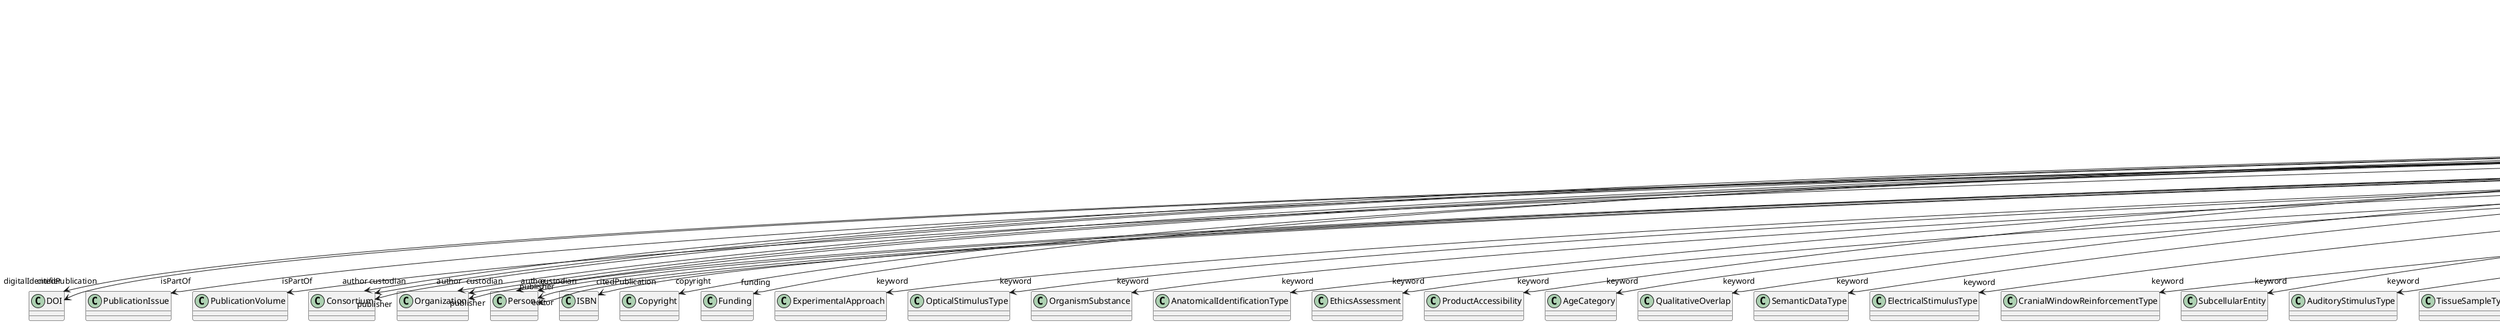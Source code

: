 @startuml
class ScholarlyArticle {
+digitalIdentifier
+isPartOf
+pagination
+abstract
+author
+citedPublication
+copyright
+creationDate
+custodian
+editor
+funding
+IRI
+keyword
+license
+modificationDate
+name
+publicationDate
+publisher
+versionIdentifier

}
ScholarlyArticle -d-> "digitalIdentifier" DOI
ScholarlyArticle -d-> "isPartOf" PublicationIssue
ScholarlyArticle -d-> "isPartOf" PublicationVolume
ScholarlyArticle -d-> "author" Consortium
ScholarlyArticle -d-> "author" Organization
ScholarlyArticle -d-> "author" Person
ScholarlyArticle -d-> "citedPublication" DOI
ScholarlyArticle -d-> "citedPublication" ISBN
ScholarlyArticle -d-> "copyright" Copyright
ScholarlyArticle -d-> "custodian" Consortium
ScholarlyArticle -d-> "custodian" Organization
ScholarlyArticle -d-> "custodian" Person
ScholarlyArticle -d-> "editor" Person
ScholarlyArticle -d-> "funding" Funding
ScholarlyArticle -d-> "keyword" ExperimentalApproach
ScholarlyArticle -d-> "keyword" OpticalStimulusType
ScholarlyArticle -d-> "keyword" OrganismSubstance
ScholarlyArticle -d-> "keyword" AnatomicalIdentificationType
ScholarlyArticle -d-> "keyword" EthicsAssessment
ScholarlyArticle -d-> "keyword" ProductAccessibility
ScholarlyArticle -d-> "keyword" AgeCategory
ScholarlyArticle -d-> "keyword" QualitativeOverlap
ScholarlyArticle -d-> "keyword" SemanticDataType
ScholarlyArticle -d-> "keyword" ElectricalStimulusType
ScholarlyArticle -d-> "keyword" CranialWindowReinforcementType
ScholarlyArticle -d-> "keyword" SubcellularEntity
ScholarlyArticle -d-> "keyword" AuditoryStimulusType
ScholarlyArticle -d-> "keyword" TissueSampleType
ScholarlyArticle -d-> "keyword" OlfactoryStimulusType
ScholarlyArticle -d-> "keyword" DiseaseModel
ScholarlyArticle -d-> "keyword" ContributionType
ScholarlyArticle -d-> "keyword" AtlasType
ScholarlyArticle -d-> "keyword" MeasuredSignalType
ScholarlyArticle -d-> "keyword" ActionStatusType
ScholarlyArticle -d-> "keyword" Disease
ScholarlyArticle -d-> "keyword" Service
ScholarlyArticle -d-> "keyword" AnatomicalAxesOrientation
ScholarlyArticle -d-> "keyword" Species
ScholarlyArticle -d-> "keyword" TypeOfUncertainty
ScholarlyArticle -d-> "keyword" Laterality
ScholarlyArticle -d-> "keyword" CranialWindowConstructionType
ScholarlyArticle -d-> "keyword" OperatingDevice
ScholarlyArticle -d-> "keyword" ModelScope
ScholarlyArticle -d-> "keyword" UBERONParcellation
ScholarlyArticle -d-> "keyword" PatchClampVariation
ScholarlyArticle -d-> "keyword" BreedingType
ScholarlyArticle -d-> "keyword" Language
ScholarlyArticle -d-> "keyword" SoftwareApplicationCategory
ScholarlyArticle -d-> "keyword" MeasuredQuantity
ScholarlyArticle -d-> "keyword" BiologicalOrder
ScholarlyArticle -d-> "keyword" MetaDataModelType
ScholarlyArticle -d-> "keyword" Terminology
ScholarlyArticle -d-> "keyword" DeviceType
ScholarlyArticle -d-> "keyword" CriteriaQualityType
ScholarlyArticle -d-> "keyword" AnatomicalPlane
ScholarlyArticle -d-> "keyword" BiologicalProcess
ScholarlyArticle -d-> "keyword" CellType
ScholarlyArticle -d-> "keyword" OrganismSystem
ScholarlyArticle -d-> "keyword" PreparationType
ScholarlyArticle -d-> "keyword" LearningResourceType
ScholarlyArticle -d-> "keyword" StimulationApproach
ScholarlyArticle -d-> "keyword" Organ
ScholarlyArticle -d-> "keyword" DifferenceMeasure
ScholarlyArticle -d-> "keyword" SetupType
ScholarlyArticle -d-> "keyword" GeneticStrainType
ScholarlyArticle -d-> "keyword" CellCultureType
ScholarlyArticle -d-> "keyword" Handedness
ScholarlyArticle -d-> "keyword" MolecularEntity
ScholarlyArticle -d-> "keyword" OperatingSystem
ScholarlyArticle -d-> "keyword" FileBundleGrouping
ScholarlyArticle -d-> "keyword" ModelAbstractionLevel
ScholarlyArticle -d-> "keyword" FileRepositoryType
ScholarlyArticle -d-> "keyword" FileUsageRole
ScholarlyArticle -d-> "keyword" BiologicalSex
ScholarlyArticle -d-> "keyword" SoftwareFeature
ScholarlyArticle -d-> "keyword" TissueSampleAttribute
ScholarlyArticle -d-> "keyword" GustatoryStimulusType
ScholarlyArticle -d-> "keyword" ProgrammingLanguage
ScholarlyArticle -d-> "keyword" StimulationTechnique
ScholarlyArticle -d-> "keyword" Technique
ScholarlyArticle -d-> "keyword" DataType
ScholarlyArticle -d-> "keyword" AnalysisTechnique
ScholarlyArticle -d-> "keyword" Colormap
ScholarlyArticle -d-> "keyword" AnnotationType
ScholarlyArticle -d-> "keyword" SubjectAttribute
ScholarlyArticle -d-> "keyword" VisualStimulusType
ScholarlyArticle -d-> "keyword" UnitOfMeasurement
ScholarlyArticle -d-> "keyword" ChemicalMixtureType
ScholarlyArticle -d-> "keyword" TactileStimulusType
ScholarlyArticle -d-> "keyword" TermSuggestion
ScholarlyArticle -d-> "keyword" AnnotationCriteriaType
ScholarlyArticle -d-> "keyword" EducationalLevel
ScholarlyArticle -d-> "license" License
ScholarlyArticle -d-> "publisher" Consortium
ScholarlyArticle -d-> "publisher" Organization
ScholarlyArticle -d-> "publisher" Person

@enduml